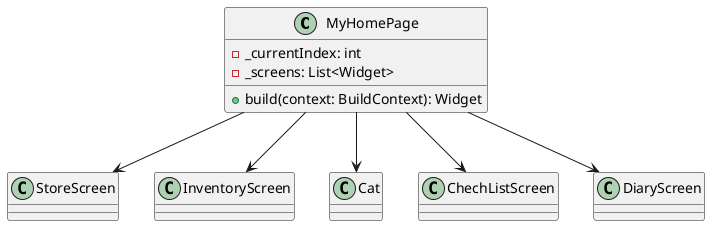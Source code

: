 @startuml
class MyHomePage {
  - _currentIndex: int
  - _screens: List<Widget>

  + build(context: BuildContext): Widget
}
MyHomePage --> StoreScreen
MyHomePage --> InventoryScreen
MyHomePage --> Cat
MyHomePage --> ChechListScreen
MyHomePage --> DiaryScreen
@enduml
